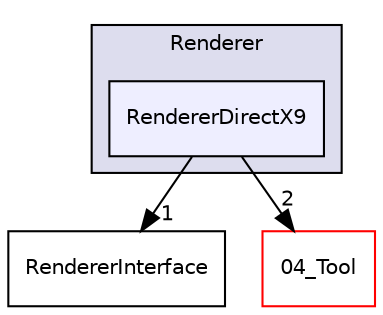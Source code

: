 digraph "C:/HAL/PG関係/03_作成プログラム/03_HAL授業/就職作品/Project/source/01_Main/Renderer/RendererDirectX9" {
  compound=true
  node [ fontsize="10", fontname="Helvetica"];
  edge [ labelfontsize="10", labelfontname="Helvetica"];
  subgraph clusterdir_e9bddeb3961171178c0ac9a954a9f096 {
    graph [ bgcolor="#ddddee", pencolor="black", label="Renderer" fontname="Helvetica", fontsize="10", URL="dir_e9bddeb3961171178c0ac9a954a9f096.html"]
  dir_b72f6df6cd0babd55bdcb83d53077eb4 [shape=box, label="RendererDirectX9", style="filled", fillcolor="#eeeeff", pencolor="black", URL="dir_b72f6df6cd0babd55bdcb83d53077eb4.html"];
  }
  dir_ef4fe2d8e15ccf3d048d0932a1e45b54 [shape=box label="RendererInterface" URL="dir_ef4fe2d8e15ccf3d048d0932a1e45b54.html"];
  dir_48bb4aacea20c6a8378e1408d864b090 [shape=box label="04_Tool" fillcolor="white" style="filled" color="red" URL="dir_48bb4aacea20c6a8378e1408d864b090.html"];
  dir_b72f6df6cd0babd55bdcb83d53077eb4->dir_ef4fe2d8e15ccf3d048d0932a1e45b54 [headlabel="1", labeldistance=1.5 headhref="dir_000005_000009.html"];
  dir_b72f6df6cd0babd55bdcb83d53077eb4->dir_48bb4aacea20c6a8378e1408d864b090 [headlabel="2", labeldistance=1.5 headhref="dir_000005_000080.html"];
}
